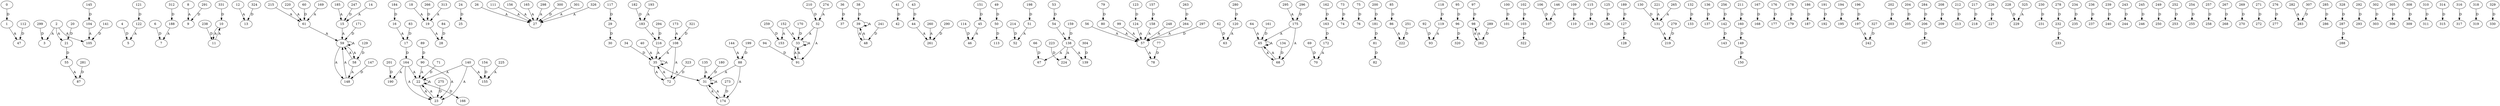 digraph  {
0;
1;
47;
2;
3;
21;
105;
4;
5;
6;
7;
8;
9;
10;
11;
12;
13;
14;
15;
59;
16;
17;
164;
18;
19;
28;
20;
55;
22;
23;
166;
24;
25;
26;
27;
29;
30;
31;
174;
32;
33;
91;
34;
35;
72;
36;
37;
38;
39;
48;
40;
41;
42;
43;
44;
261;
45;
46;
49;
50;
113;
51;
52;
53;
54;
138;
87;
56;
57;
78;
58;
148;
60;
61;
62;
63;
64;
65;
68;
66;
67;
69;
70;
71;
73;
74;
75;
76;
77;
79;
80;
81;
82;
83;
84;
85;
86;
222;
88;
89;
90;
92;
93;
94;
95;
96;
320;
97;
98;
262;
99;
100;
101;
102;
103;
322;
104;
106;
107;
108;
109;
110;
111;
112;
114;
115;
116;
117;
118;
119;
120;
121;
122;
123;
124;
125;
126;
127;
128;
129;
130;
131;
219;
132;
133;
134;
135;
136;
137;
139;
224;
140;
155;
141;
142;
143;
144;
145;
146;
147;
149;
150;
151;
152;
153;
154;
156;
157;
158;
159;
160;
161;
162;
163;
172;
190;
165;
167;
168;
169;
170;
171;
173;
175;
176;
177;
178;
179;
180;
181;
182;
183;
216;
184;
185;
186;
187;
188;
189;
191;
192;
193;
194;
195;
196;
197;
242;
198;
199;
200;
201;
202;
203;
204;
205;
206;
207;
208;
209;
210;
211;
212;
213;
214;
215;
217;
218;
220;
221;
223;
225;
226;
227;
228;
229;
230;
231;
232;
233;
234;
235;
236;
237;
238;
239;
240;
241;
243;
244;
245;
246;
247;
248;
249;
250;
251;
252;
253;
254;
255;
256;
257;
258;
259;
260;
263;
264;
265;
266;
267;
268;
269;
270;
271;
272;
273;
274;
275;
276;
277;
278;
279;
280;
281;
282;
283;
284;
285;
286;
287;
288;
289;
290;
291;
292;
293;
294;
295;
296;
297;
298;
299;
300;
301;
302;
303;
304;
305;
306;
307;
308;
309;
310;
311;
312;
313;
314;
315;
316;
317;
318;
319;
321;
323;
324;
325;
326;
327;
328;
329;
330;
331;
0 -> 1  [key=0, label=D];
1 -> 47  [key=0, label=A];
2 -> 3  [key=0, label=A];
2 -> 21  [key=0, label=A];
2 -> 105  [key=0, label=A];
21 -> 55  [key=0, label=D];
4 -> 5  [key=0, label=D];
6 -> 7  [key=0, label=D];
8 -> 9  [key=0, label=A];
10 -> 11  [key=0, label=A];
11 -> 10  [key=0, label=A];
12 -> 13  [key=0, label=A];
14 -> 15  [key=0, label=A];
15 -> 59  [key=0, label=A];
59 -> 58  [key=0, label=A];
59 -> 59  [key=0, label=A];
59 -> 148  [key=0, label=A];
16 -> 17  [key=0, label=A];
17 -> 164  [key=0, label=D];
164 -> 22  [key=0, label=A];
164 -> 190  [key=0, label=A];
164 -> 23  [key=0, label=A];
18 -> 19  [key=0, label=A];
19 -> 28  [key=0, label=A];
20 -> 21  [key=0, label=D];
55 -> 87  [key=0, label=A];
22 -> 23  [key=0, label=A];
22 -> 22  [key=0, label=A];
22 -> 166  [key=0, label=D];
23 -> 22  [key=0, label=A];
24 -> 25  [key=0, label=D];
26 -> 27  [key=0, label=A];
29 -> 30  [key=0, label=D];
31 -> 31  [key=0, label=A];
31 -> 174  [key=0, label=A];
174 -> 31  [key=0, label=A];
32 -> 33  [key=0, label=A];
32 -> 91  [key=0, label=A];
33 -> 33  [key=0, label=A];
33 -> 91  [key=0, label=A];
91 -> 33  [key=0, label=A];
34 -> 35  [key=0, label=D];
35 -> 31  [key=0, label=A];
35 -> 72  [key=0, label=A];
35 -> 35  [key=0, label=A];
72 -> 35  [key=0, label=A];
36 -> 37  [key=0, label=D];
38 -> 39  [key=0, label=D];
39 -> 48  [key=0, label=A];
39 -> 39  [key=0, label=A];
48 -> 39  [key=0, label=A];
40 -> 35  [key=0, label=A];
41 -> 42  [key=0, label=D];
43 -> 44  [key=0, label=D];
44 -> 261  [key=0, label=A];
45 -> 46  [key=0, label=A];
49 -> 50  [key=0, label=D];
50 -> 113  [key=0, label=D];
51 -> 52  [key=0, label=A];
53 -> 54  [key=0, label=D];
54 -> 138  [key=0, label=A];
138 -> 139  [key=0, label=A];
138 -> 224  [key=0, label=A];
138 -> 67  [key=0, label=A];
56 -> 57  [key=0, label=A];
57 -> 78  [key=0, label=A];
58 -> 59  [key=0, label=A];
58 -> 148  [key=0, label=A];
148 -> 59  [key=0, label=A];
60 -> 61  [key=0, label=D];
61 -> 59  [key=0, label=A];
62 -> 63  [key=0, label=D];
64 -> 65  [key=0, label=A];
65 -> 68  [key=0, label=A];
65 -> 65  [key=0, label=A];
68 -> 65  [key=0, label=A];
66 -> 67  [key=0, label=D];
69 -> 70  [key=0, label=D];
71 -> 22  [key=0, label=D];
73 -> 74  [key=0, label=D];
75 -> 76  [key=0, label=D];
77 -> 78  [key=0, label=D];
79 -> 80  [key=0, label=D];
80 -> 57  [key=0, label=A];
81 -> 82  [key=0, label=D];
83 -> 17  [key=0, label=D];
84 -> 28  [key=0, label=D];
85 -> 86  [key=0, label=D];
86 -> 222  [key=0, label=A];
88 -> 31  [key=0, label=A];
88 -> 174  [key=0, label=A];
89 -> 90  [key=0, label=D];
90 -> 23  [key=0, label=A];
90 -> 22  [key=0, label=A];
92 -> 93  [key=0, label=D];
94 -> 91  [key=0, label=D];
95 -> 96  [key=0, label=D];
96 -> 320  [key=0, label=D];
97 -> 98  [key=0, label=D];
98 -> 262  [key=0, label=A];
262 -> 98  [key=0, label=A];
99 -> 57  [key=0, label=A];
100 -> 101  [key=0, label=D];
102 -> 103  [key=0, label=D];
103 -> 322  [key=0, label=D];
104 -> 105  [key=0, label=A];
106 -> 107  [key=0, label=D];
108 -> 35  [key=0, label=A];
108 -> 72  [key=0, label=A];
109 -> 110  [key=0, label=D];
111 -> 27  [key=0, label=A];
112 -> 47  [key=0, label=D];
114 -> 46  [key=0, label=D];
115 -> 116  [key=0, label=D];
117 -> 29  [key=0, label=D];
118 -> 119  [key=0, label=D];
119 -> 93  [key=0, label=A];
120 -> 63  [key=0, label=A];
121 -> 122  [key=0, label=D];
122 -> 5  [key=0, label=A];
123 -> 124  [key=0, label=D];
124 -> 57  [key=0, label=A];
125 -> 126  [key=0, label=D];
127 -> 128  [key=0, label=D];
129 -> 58  [key=0, label=D];
130 -> 131  [key=0, label=D];
131 -> 219  [key=0, label=A];
132 -> 133  [key=0, label=D];
134 -> 68  [key=0, label=D];
135 -> 31  [key=0, label=A];
136 -> 137  [key=0, label=D];
140 -> 22  [key=0, label=A];
140 -> 23  [key=0, label=A];
140 -> 155  [key=0, label=A];
141 -> 105  [key=0, label=D];
142 -> 143  [key=0, label=D];
144 -> 88  [key=0, label=A];
145 -> 104  [key=0, label=D];
146 -> 107  [key=0, label=A];
147 -> 148  [key=0, label=D];
149 -> 150  [key=0, label=D];
151 -> 45  [key=0, label=D];
152 -> 153  [key=0, label=A];
152 -> 33  [key=0, label=A];
154 -> 155  [key=0, label=D];
156 -> 27  [key=0, label=A];
157 -> 158  [key=0, label=D];
158 -> 57  [key=0, label=A];
159 -> 138  [key=0, label=D];
160 -> 149  [key=0, label=D];
161 -> 65  [key=0, label=D];
162 -> 163  [key=0, label=D];
163 -> 172  [key=0, label=D];
172 -> 70  [key=0, label=A];
165 -> 27  [key=0, label=A];
167 -> 168  [key=0, label=D];
169 -> 61  [key=0, label=A];
170 -> 33  [key=0, label=D];
171 -> 59  [key=0, label=D];
173 -> 108  [key=0, label=A];
175 -> 65  [key=0, label=A];
175 -> 68  [key=0, label=A];
176 -> 177  [key=0, label=D];
178 -> 179  [key=0, label=D];
180 -> 31  [key=0, label=D];
181 -> 81  [key=0, label=D];
182 -> 183  [key=0, label=D];
183 -> 216  [key=0, label=A];
216 -> 35  [key=0, label=A];
184 -> 16  [key=0, label=D];
185 -> 15  [key=0, label=A];
186 -> 187  [key=0, label=D];
188 -> 7  [key=0, label=A];
189 -> 127  [key=0, label=D];
191 -> 192  [key=0, label=D];
193 -> 183  [key=0, label=A];
194 -> 195  [key=0, label=D];
196 -> 197  [key=0, label=D];
197 -> 242  [key=0, label=A];
198 -> 51  [key=0, label=D];
199 -> 88  [key=0, label=D];
200 -> 181  [key=0, label=D];
201 -> 190  [key=0, label=D];
202 -> 203  [key=0, label=D];
204 -> 205  [key=0, label=D];
206 -> 207  [key=0, label=D];
208 -> 209  [key=0, label=D];
210 -> 32  [key=0, label=D];
211 -> 160  [key=0, label=D];
212 -> 213  [key=0, label=D];
214 -> 52  [key=0, label=D];
215 -> 61  [key=0, label=A];
217 -> 218  [key=0, label=D];
220 -> 61  [key=0, label=A];
221 -> 131  [key=0, label=A];
223 -> 224  [key=0, label=D];
225 -> 155  [key=0, label=A];
226 -> 227  [key=0, label=D];
228 -> 229  [key=0, label=D];
230 -> 231  [key=0, label=D];
232 -> 233  [key=0, label=D];
234 -> 235  [key=0, label=D];
236 -> 237  [key=0, label=D];
238 -> 11  [key=0, label=D];
239 -> 240  [key=0, label=D];
241 -> 48  [key=0, label=D];
243 -> 244  [key=0, label=D];
245 -> 246  [key=0, label=D];
247 -> 15  [key=0, label=D];
248 -> 57  [key=0, label=A];
249 -> 250  [key=0, label=D];
251 -> 222  [key=0, label=D];
252 -> 253  [key=0, label=D];
254 -> 255  [key=0, label=D];
256 -> 142  [key=0, label=D];
257 -> 258  [key=0, label=D];
259 -> 153  [key=0, label=D];
260 -> 261  [key=0, label=A];
263 -> 264  [key=0, label=D];
264 -> 57  [key=0, label=A];
265 -> 131  [key=0, label=A];
266 -> 19  [key=0, label=D];
267 -> 268  [key=0, label=D];
269 -> 270  [key=0, label=D];
271 -> 272  [key=0, label=D];
273 -> 174  [key=0, label=D];
274 -> 32  [key=0, label=A];
275 -> 23  [key=0, label=D];
276 -> 277  [key=0, label=D];
278 -> 232  [key=0, label=D];
279 -> 219  [key=0, label=D];
280 -> 120  [key=0, label=D];
281 -> 87  [key=0, label=D];
282 -> 283  [key=0, label=A];
284 -> 206  [key=0, label=D];
285 -> 286  [key=0, label=D];
287 -> 288  [key=0, label=D];
289 -> 262  [key=0, label=D];
290 -> 261  [key=0, label=D];
291 -> 9  [key=0, label=D];
292 -> 293  [key=0, label=D];
294 -> 216  [key=0, label=D];
295 -> 175  [key=0, label=A];
296 -> 175  [key=0, label=D];
297 -> 57  [key=0, label=D];
298 -> 27  [key=0, label=A];
299 -> 3  [key=0, label=D];
300 -> 27  [key=0, label=D];
301 -> 27  [key=0, label=A];
302 -> 303  [key=0, label=D];
304 -> 139  [key=0, label=D];
305 -> 306  [key=0, label=D];
307 -> 283  [key=0, label=D];
308 -> 309  [key=0, label=D];
310 -> 311  [key=0, label=D];
312 -> 188  [key=0, label=D];
313 -> 19  [key=0, label=A];
314 -> 315  [key=0, label=D];
316 -> 317  [key=0, label=D];
318 -> 319  [key=0, label=D];
321 -> 108  [key=0, label=D];
323 -> 72  [key=0, label=D];
324 -> 13  [key=0, label=D];
325 -> 229  [key=0, label=A];
326 -> 27  [key=0, label=A];
327 -> 242  [key=0, label=D];
328 -> 287  [key=0, label=D];
329 -> 330  [key=0, label=D];
331 -> 10  [key=0, label=D];
}
